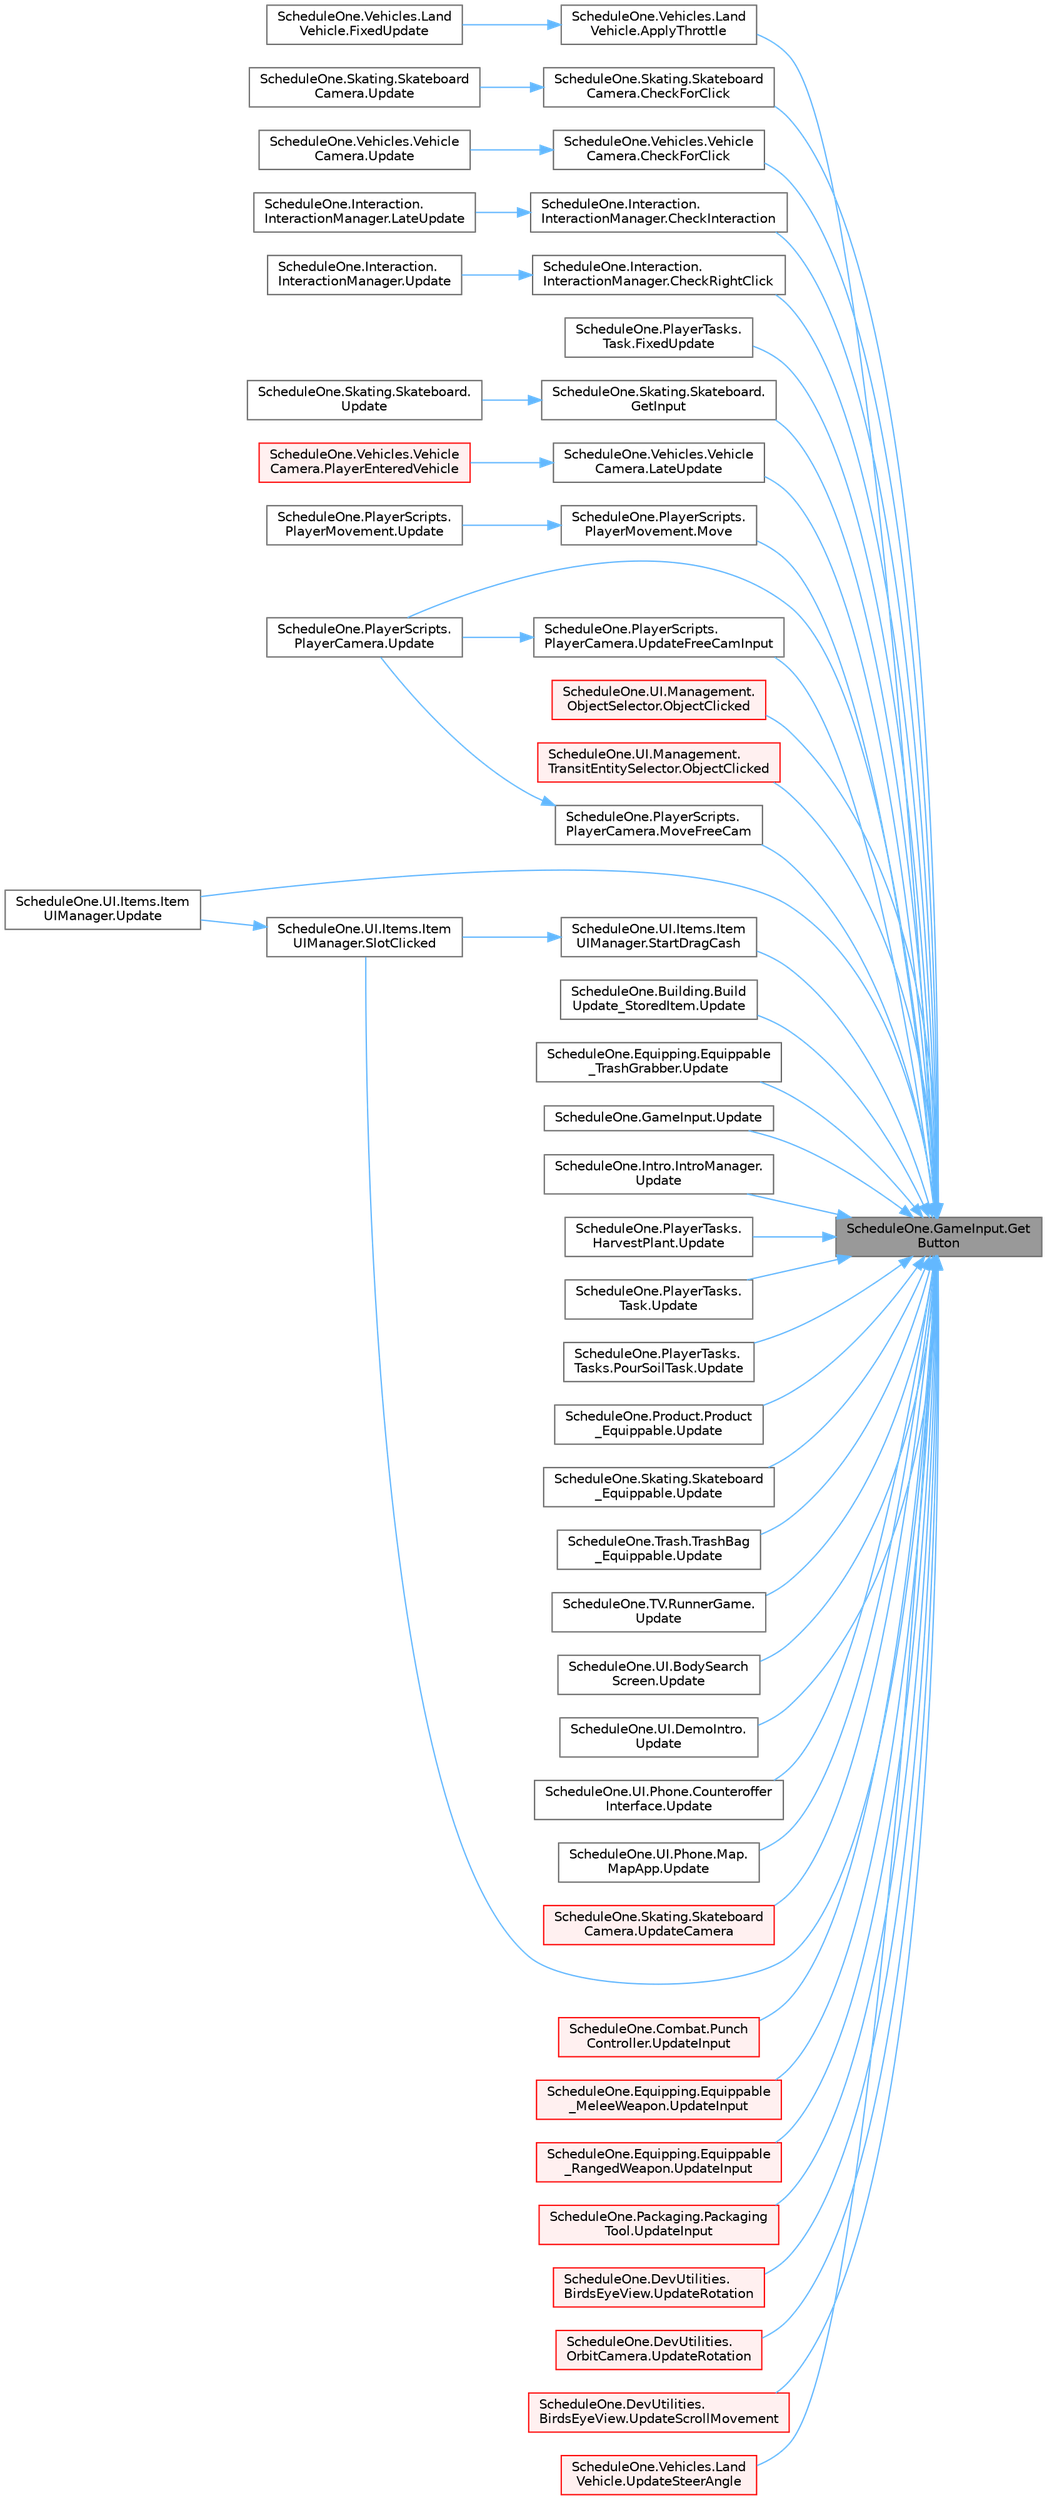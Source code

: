 digraph "ScheduleOne.GameInput.GetButton"
{
 // LATEX_PDF_SIZE
  bgcolor="transparent";
  edge [fontname=Helvetica,fontsize=10,labelfontname=Helvetica,labelfontsize=10];
  node [fontname=Helvetica,fontsize=10,shape=box,height=0.2,width=0.4];
  rankdir="RL";
  Node1 [id="Node000001",label="ScheduleOne.GameInput.Get\lButton",height=0.2,width=0.4,color="gray40", fillcolor="grey60", style="filled", fontcolor="black",tooltip=" "];
  Node1 -> Node2 [id="edge1_Node000001_Node000002",dir="back",color="steelblue1",style="solid",tooltip=" "];
  Node2 [id="Node000002",label="ScheduleOne.Vehicles.Land\lVehicle.ApplyThrottle",height=0.2,width=0.4,color="grey40", fillcolor="white", style="filled",URL="$class_schedule_one_1_1_vehicles_1_1_land_vehicle.html#a6adf190235bbbfd4086e4b3970954958",tooltip=" "];
  Node2 -> Node3 [id="edge2_Node000002_Node000003",dir="back",color="steelblue1",style="solid",tooltip=" "];
  Node3 [id="Node000003",label="ScheduleOne.Vehicles.Land\lVehicle.FixedUpdate",height=0.2,width=0.4,color="grey40", fillcolor="white", style="filled",URL="$class_schedule_one_1_1_vehicles_1_1_land_vehicle.html#a7b41d59012ef8e52fbf758c9a906c514",tooltip=" "];
  Node1 -> Node4 [id="edge3_Node000001_Node000004",dir="back",color="steelblue1",style="solid",tooltip=" "];
  Node4 [id="Node000004",label="ScheduleOne.Skating.Skateboard\lCamera.CheckForClick",height=0.2,width=0.4,color="grey40", fillcolor="white", style="filled",URL="$class_schedule_one_1_1_skating_1_1_skateboard_camera.html#a9f503bdfc9da6162ecef464e520d0b91",tooltip=" "];
  Node4 -> Node5 [id="edge4_Node000004_Node000005",dir="back",color="steelblue1",style="solid",tooltip=" "];
  Node5 [id="Node000005",label="ScheduleOne.Skating.Skateboard\lCamera.Update",height=0.2,width=0.4,color="grey40", fillcolor="white", style="filled",URL="$class_schedule_one_1_1_skating_1_1_skateboard_camera.html#ad782bc394a68c7363c5d45f4691d246f",tooltip=" "];
  Node1 -> Node6 [id="edge5_Node000001_Node000006",dir="back",color="steelblue1",style="solid",tooltip=" "];
  Node6 [id="Node000006",label="ScheduleOne.Vehicles.Vehicle\lCamera.CheckForClick",height=0.2,width=0.4,color="grey40", fillcolor="white", style="filled",URL="$class_schedule_one_1_1_vehicles_1_1_vehicle_camera.html#a053bd548bdae4533e0d10c7192626880",tooltip=" "];
  Node6 -> Node7 [id="edge6_Node000006_Node000007",dir="back",color="steelblue1",style="solid",tooltip=" "];
  Node7 [id="Node000007",label="ScheduleOne.Vehicles.Vehicle\lCamera.Update",height=0.2,width=0.4,color="grey40", fillcolor="white", style="filled",URL="$class_schedule_one_1_1_vehicles_1_1_vehicle_camera.html#a43cef09e2b36c1d7b6404a89e6cdf90a",tooltip=" "];
  Node1 -> Node8 [id="edge7_Node000001_Node000008",dir="back",color="steelblue1",style="solid",tooltip=" "];
  Node8 [id="Node000008",label="ScheduleOne.Interaction.\lInteractionManager.CheckInteraction",height=0.2,width=0.4,color="grey40", fillcolor="white", style="filled",URL="$class_schedule_one_1_1_interaction_1_1_interaction_manager.html#a1d5d0dd2b9c229d95368c8b4cea25ae0",tooltip=" "];
  Node8 -> Node9 [id="edge8_Node000008_Node000009",dir="back",color="steelblue1",style="solid",tooltip=" "];
  Node9 [id="Node000009",label="ScheduleOne.Interaction.\lInteractionManager.LateUpdate",height=0.2,width=0.4,color="grey40", fillcolor="white", style="filled",URL="$class_schedule_one_1_1_interaction_1_1_interaction_manager.html#a6980a6b24eb9a50538d8b702eec58b21",tooltip=" "];
  Node1 -> Node10 [id="edge9_Node000001_Node000010",dir="back",color="steelblue1",style="solid",tooltip=" "];
  Node10 [id="Node000010",label="ScheduleOne.Interaction.\lInteractionManager.CheckRightClick",height=0.2,width=0.4,color="grey40", fillcolor="white", style="filled",URL="$class_schedule_one_1_1_interaction_1_1_interaction_manager.html#a2537af042d5aa53f380dabbae2646680",tooltip=" "];
  Node10 -> Node11 [id="edge10_Node000010_Node000011",dir="back",color="steelblue1",style="solid",tooltip=" "];
  Node11 [id="Node000011",label="ScheduleOne.Interaction.\lInteractionManager.Update",height=0.2,width=0.4,color="grey40", fillcolor="white", style="filled",URL="$class_schedule_one_1_1_interaction_1_1_interaction_manager.html#abd38e7f1dfa0b39539131d4f3f1ac6e9",tooltip=" "];
  Node1 -> Node12 [id="edge11_Node000001_Node000012",dir="back",color="steelblue1",style="solid",tooltip=" "];
  Node12 [id="Node000012",label="ScheduleOne.PlayerTasks.\lTask.FixedUpdate",height=0.2,width=0.4,color="grey40", fillcolor="white", style="filled",URL="$class_schedule_one_1_1_player_tasks_1_1_task.html#a163835d77fe470adf2957a83ce6ea636",tooltip=" "];
  Node1 -> Node13 [id="edge12_Node000001_Node000013",dir="back",color="steelblue1",style="solid",tooltip=" "];
  Node13 [id="Node000013",label="ScheduleOne.Skating.Skateboard.\lGetInput",height=0.2,width=0.4,color="grey40", fillcolor="white", style="filled",URL="$class_schedule_one_1_1_skating_1_1_skateboard.html#a95c02fb966c7bc8d81682bef438d5569",tooltip=" "];
  Node13 -> Node14 [id="edge13_Node000013_Node000014",dir="back",color="steelblue1",style="solid",tooltip=" "];
  Node14 [id="Node000014",label="ScheduleOne.Skating.Skateboard.\lUpdate",height=0.2,width=0.4,color="grey40", fillcolor="white", style="filled",URL="$class_schedule_one_1_1_skating_1_1_skateboard.html#ac87e95822c71f6b2cd3819fee1825273",tooltip=" "];
  Node1 -> Node15 [id="edge14_Node000001_Node000015",dir="back",color="steelblue1",style="solid",tooltip=" "];
  Node15 [id="Node000015",label="ScheduleOne.Vehicles.Vehicle\lCamera.LateUpdate",height=0.2,width=0.4,color="grey40", fillcolor="white", style="filled",URL="$class_schedule_one_1_1_vehicles_1_1_vehicle_camera.html#a14373f413c741219c6de57c481b37d83",tooltip=" "];
  Node15 -> Node16 [id="edge15_Node000015_Node000016",dir="back",color="steelblue1",style="solid",tooltip=" "];
  Node16 [id="Node000016",label="ScheduleOne.Vehicles.Vehicle\lCamera.PlayerEnteredVehicle",height=0.2,width=0.4,color="red", fillcolor="#FFF0F0", style="filled",URL="$class_schedule_one_1_1_vehicles_1_1_vehicle_camera.html#a820fc02d3b5a2c4704b58a01246e245b",tooltip=" "];
  Node1 -> Node19 [id="edge16_Node000001_Node000019",dir="back",color="steelblue1",style="solid",tooltip=" "];
  Node19 [id="Node000019",label="ScheduleOne.PlayerScripts.\lPlayerMovement.Move",height=0.2,width=0.4,color="grey40", fillcolor="white", style="filled",URL="$class_schedule_one_1_1_player_scripts_1_1_player_movement.html#a0168a036f776781d9028555d30ccd811",tooltip=" "];
  Node19 -> Node20 [id="edge17_Node000019_Node000020",dir="back",color="steelblue1",style="solid",tooltip=" "];
  Node20 [id="Node000020",label="ScheduleOne.PlayerScripts.\lPlayerMovement.Update",height=0.2,width=0.4,color="grey40", fillcolor="white", style="filled",URL="$class_schedule_one_1_1_player_scripts_1_1_player_movement.html#a04f1cd8605cc3811055c2fffab93eda0",tooltip=" "];
  Node1 -> Node21 [id="edge18_Node000001_Node000021",dir="back",color="steelblue1",style="solid",tooltip=" "];
  Node21 [id="Node000021",label="ScheduleOne.PlayerScripts.\lPlayerCamera.MoveFreeCam",height=0.2,width=0.4,color="grey40", fillcolor="white", style="filled",URL="$class_schedule_one_1_1_player_scripts_1_1_player_camera.html#a4906e1aaa441f5b4e269bd30e53e8e14",tooltip=" "];
  Node21 -> Node22 [id="edge19_Node000021_Node000022",dir="back",color="steelblue1",style="solid",tooltip=" "];
  Node22 [id="Node000022",label="ScheduleOne.PlayerScripts.\lPlayerCamera.Update",height=0.2,width=0.4,color="grey40", fillcolor="white", style="filled",URL="$class_schedule_one_1_1_player_scripts_1_1_player_camera.html#a73dc5058d93bc0cc24324ce636ab7734",tooltip=" "];
  Node1 -> Node23 [id="edge20_Node000001_Node000023",dir="back",color="steelblue1",style="solid",tooltip=" "];
  Node23 [id="Node000023",label="ScheduleOne.UI.Management.\lObjectSelector.ObjectClicked",height=0.2,width=0.4,color="red", fillcolor="#FFF0F0", style="filled",URL="$class_schedule_one_1_1_u_i_1_1_management_1_1_object_selector.html#a8eb97647820646f8f8022bffc28e303a",tooltip=" "];
  Node1 -> Node25 [id="edge21_Node000001_Node000025",dir="back",color="steelblue1",style="solid",tooltip=" "];
  Node25 [id="Node000025",label="ScheduleOne.UI.Management.\lTransitEntitySelector.ObjectClicked",height=0.2,width=0.4,color="red", fillcolor="#FFF0F0", style="filled",URL="$class_schedule_one_1_1_u_i_1_1_management_1_1_transit_entity_selector.html#a19664f72a48d794a3fbea8b4d2d47d9a",tooltip=" "];
  Node1 -> Node27 [id="edge22_Node000001_Node000027",dir="back",color="steelblue1",style="solid",tooltip=" "];
  Node27 [id="Node000027",label="ScheduleOne.UI.Items.Item\lUIManager.SlotClicked",height=0.2,width=0.4,color="grey40", fillcolor="white", style="filled",URL="$class_schedule_one_1_1_u_i_1_1_items_1_1_item_u_i_manager.html#adc08ecdace7a4c44eae24895b22571e3",tooltip=" "];
  Node27 -> Node28 [id="edge23_Node000027_Node000028",dir="back",color="steelblue1",style="solid",tooltip=" "];
  Node28 [id="Node000028",label="ScheduleOne.UI.Items.Item\lUIManager.Update",height=0.2,width=0.4,color="grey40", fillcolor="white", style="filled",URL="$class_schedule_one_1_1_u_i_1_1_items_1_1_item_u_i_manager.html#a6eff3739649a1b44d6f83e8a22be4539",tooltip=" "];
  Node1 -> Node29 [id="edge24_Node000001_Node000029",dir="back",color="steelblue1",style="solid",tooltip=" "];
  Node29 [id="Node000029",label="ScheduleOne.UI.Items.Item\lUIManager.StartDragCash",height=0.2,width=0.4,color="grey40", fillcolor="white", style="filled",URL="$class_schedule_one_1_1_u_i_1_1_items_1_1_item_u_i_manager.html#a2c0977f76ac049ba4532dbcc32a730d8",tooltip=" "];
  Node29 -> Node27 [id="edge25_Node000029_Node000027",dir="back",color="steelblue1",style="solid",tooltip=" "];
  Node1 -> Node30 [id="edge26_Node000001_Node000030",dir="back",color="steelblue1",style="solid",tooltip=" "];
  Node30 [id="Node000030",label="ScheduleOne.Building.Build\lUpdate_StoredItem.Update",height=0.2,width=0.4,color="grey40", fillcolor="white", style="filled",URL="$class_schedule_one_1_1_building_1_1_build_update___stored_item.html#a299fc92333c64a140a35b7fc685326e8",tooltip=" "];
  Node1 -> Node31 [id="edge27_Node000001_Node000031",dir="back",color="steelblue1",style="solid",tooltip=" "];
  Node31 [id="Node000031",label="ScheduleOne.Equipping.Equippable\l_TrashGrabber.Update",height=0.2,width=0.4,color="grey40", fillcolor="white", style="filled",URL="$class_schedule_one_1_1_equipping_1_1_equippable___trash_grabber.html#aea117cdeda8b13cfcb1aa7c215cbf55b",tooltip=" "];
  Node1 -> Node32 [id="edge28_Node000001_Node000032",dir="back",color="steelblue1",style="solid",tooltip=" "];
  Node32 [id="Node000032",label="ScheduleOne.GameInput.Update",height=0.2,width=0.4,color="grey40", fillcolor="white", style="filled",URL="$class_schedule_one_1_1_game_input.html#a0e0dc04641377287663fcf574eaad3be",tooltip=" "];
  Node1 -> Node33 [id="edge29_Node000001_Node000033",dir="back",color="steelblue1",style="solid",tooltip=" "];
  Node33 [id="Node000033",label="ScheduleOne.Intro.IntroManager.\lUpdate",height=0.2,width=0.4,color="grey40", fillcolor="white", style="filled",URL="$class_schedule_one_1_1_intro_1_1_intro_manager.html#a87de8b69c0d919023190c27e84d7f60b",tooltip=" "];
  Node1 -> Node22 [id="edge30_Node000001_Node000022",dir="back",color="steelblue1",style="solid",tooltip=" "];
  Node1 -> Node34 [id="edge31_Node000001_Node000034",dir="back",color="steelblue1",style="solid",tooltip=" "];
  Node34 [id="Node000034",label="ScheduleOne.PlayerTasks.\lHarvestPlant.Update",height=0.2,width=0.4,color="grey40", fillcolor="white", style="filled",URL="$class_schedule_one_1_1_player_tasks_1_1_harvest_plant.html#a8d4821ba25c9980a42965864abeee287",tooltip=" "];
  Node1 -> Node35 [id="edge32_Node000001_Node000035",dir="back",color="steelblue1",style="solid",tooltip=" "];
  Node35 [id="Node000035",label="ScheduleOne.PlayerTasks.\lTask.Update",height=0.2,width=0.4,color="grey40", fillcolor="white", style="filled",URL="$class_schedule_one_1_1_player_tasks_1_1_task.html#aec6cc67f0daee0f5bf3c49e8157e10d2",tooltip=" "];
  Node1 -> Node36 [id="edge33_Node000001_Node000036",dir="back",color="steelblue1",style="solid",tooltip=" "];
  Node36 [id="Node000036",label="ScheduleOne.PlayerTasks.\lTasks.PourSoilTask.Update",height=0.2,width=0.4,color="grey40", fillcolor="white", style="filled",URL="$class_schedule_one_1_1_player_tasks_1_1_tasks_1_1_pour_soil_task.html#a520652042a3c91178945f95e67961ebd",tooltip=" "];
  Node1 -> Node37 [id="edge34_Node000001_Node000037",dir="back",color="steelblue1",style="solid",tooltip=" "];
  Node37 [id="Node000037",label="ScheduleOne.Product.Product\l_Equippable.Update",height=0.2,width=0.4,color="grey40", fillcolor="white", style="filled",URL="$class_schedule_one_1_1_product_1_1_product___equippable.html#a08ebf1f858985068f0201a91c80bdff9",tooltip=" "];
  Node1 -> Node38 [id="edge35_Node000001_Node000038",dir="back",color="steelblue1",style="solid",tooltip=" "];
  Node38 [id="Node000038",label="ScheduleOne.Skating.Skateboard\l_Equippable.Update",height=0.2,width=0.4,color="grey40", fillcolor="white", style="filled",URL="$class_schedule_one_1_1_skating_1_1_skateboard___equippable.html#a8482fe8d94a7085116926f7666958d76",tooltip=" "];
  Node1 -> Node39 [id="edge36_Node000001_Node000039",dir="back",color="steelblue1",style="solid",tooltip=" "];
  Node39 [id="Node000039",label="ScheduleOne.Trash.TrashBag\l_Equippable.Update",height=0.2,width=0.4,color="grey40", fillcolor="white", style="filled",URL="$class_schedule_one_1_1_trash_1_1_trash_bag___equippable.html#a4c8a1ea13f4ebef9b649ccc0a7f91660",tooltip=" "];
  Node1 -> Node40 [id="edge37_Node000001_Node000040",dir="back",color="steelblue1",style="solid",tooltip=" "];
  Node40 [id="Node000040",label="ScheduleOne.TV.RunnerGame.\lUpdate",height=0.2,width=0.4,color="grey40", fillcolor="white", style="filled",URL="$class_schedule_one_1_1_t_v_1_1_runner_game.html#a504dba0e7171120b635f83d4f6b09602",tooltip=" "];
  Node1 -> Node41 [id="edge38_Node000001_Node000041",dir="back",color="steelblue1",style="solid",tooltip=" "];
  Node41 [id="Node000041",label="ScheduleOne.UI.BodySearch\lScreen.Update",height=0.2,width=0.4,color="grey40", fillcolor="white", style="filled",URL="$class_schedule_one_1_1_u_i_1_1_body_search_screen.html#aceb025438931f1697ba1fa15e6555a63",tooltip=" "];
  Node1 -> Node42 [id="edge39_Node000001_Node000042",dir="back",color="steelblue1",style="solid",tooltip=" "];
  Node42 [id="Node000042",label="ScheduleOne.UI.DemoIntro.\lUpdate",height=0.2,width=0.4,color="grey40", fillcolor="white", style="filled",URL="$class_schedule_one_1_1_u_i_1_1_demo_intro.html#a417bb315cb4d3c498b14fec673901bef",tooltip=" "];
  Node1 -> Node28 [id="edge40_Node000001_Node000028",dir="back",color="steelblue1",style="solid",tooltip=" "];
  Node1 -> Node43 [id="edge41_Node000001_Node000043",dir="back",color="steelblue1",style="solid",tooltip=" "];
  Node43 [id="Node000043",label="ScheduleOne.UI.Phone.Counteroffer\lInterface.Update",height=0.2,width=0.4,color="grey40", fillcolor="white", style="filled",URL="$class_schedule_one_1_1_u_i_1_1_phone_1_1_counteroffer_interface.html#a88e5e931d9a35b05f9a299b8f7714890",tooltip=" "];
  Node1 -> Node44 [id="edge42_Node000001_Node000044",dir="back",color="steelblue1",style="solid",tooltip=" "];
  Node44 [id="Node000044",label="ScheduleOne.UI.Phone.Map.\lMapApp.Update",height=0.2,width=0.4,color="grey40", fillcolor="white", style="filled",URL="$class_schedule_one_1_1_u_i_1_1_phone_1_1_map_1_1_map_app.html#a359d4212fab87fb33bc168d46c69b792",tooltip=" "];
  Node1 -> Node45 [id="edge43_Node000001_Node000045",dir="back",color="steelblue1",style="solid",tooltip=" "];
  Node45 [id="Node000045",label="ScheduleOne.Skating.Skateboard\lCamera.UpdateCamera",height=0.2,width=0.4,color="red", fillcolor="#FFF0F0", style="filled",URL="$class_schedule_one_1_1_skating_1_1_skateboard_camera.html#a519bb3e89ae079f4e93404f82a7e60a4",tooltip=" "];
  Node1 -> Node47 [id="edge44_Node000001_Node000047",dir="back",color="steelblue1",style="solid",tooltip=" "];
  Node47 [id="Node000047",label="ScheduleOne.PlayerScripts.\lPlayerCamera.UpdateFreeCamInput",height=0.2,width=0.4,color="grey40", fillcolor="white", style="filled",URL="$class_schedule_one_1_1_player_scripts_1_1_player_camera.html#a90c4353e521627da1efe78af43f1f891",tooltip=" "];
  Node47 -> Node22 [id="edge45_Node000047_Node000022",dir="back",color="steelblue1",style="solid",tooltip=" "];
  Node1 -> Node48 [id="edge46_Node000001_Node000048",dir="back",color="steelblue1",style="solid",tooltip=" "];
  Node48 [id="Node000048",label="ScheduleOne.Combat.Punch\lController.UpdateInput",height=0.2,width=0.4,color="red", fillcolor="#FFF0F0", style="filled",URL="$class_schedule_one_1_1_combat_1_1_punch_controller.html#ac30c11e2b1d7be52f5c5c25364e290ff",tooltip=" "];
  Node1 -> Node50 [id="edge47_Node000001_Node000050",dir="back",color="steelblue1",style="solid",tooltip=" "];
  Node50 [id="Node000050",label="ScheduleOne.Equipping.Equippable\l_MeleeWeapon.UpdateInput",height=0.2,width=0.4,color="red", fillcolor="#FFF0F0", style="filled",URL="$class_schedule_one_1_1_equipping_1_1_equippable___melee_weapon.html#a9cac1635992c2438728dbb4803ade9fd",tooltip=" "];
  Node1 -> Node52 [id="edge48_Node000001_Node000052",dir="back",color="steelblue1",style="solid",tooltip=" "];
  Node52 [id="Node000052",label="ScheduleOne.Equipping.Equippable\l_RangedWeapon.UpdateInput",height=0.2,width=0.4,color="red", fillcolor="#FFF0F0", style="filled",URL="$class_schedule_one_1_1_equipping_1_1_equippable___ranged_weapon.html#a1be27d023f937f493849e575edbc37e2",tooltip=" "];
  Node1 -> Node54 [id="edge49_Node000001_Node000054",dir="back",color="steelblue1",style="solid",tooltip=" "];
  Node54 [id="Node000054",label="ScheduleOne.Packaging.Packaging\lTool.UpdateInput",height=0.2,width=0.4,color="red", fillcolor="#FFF0F0", style="filled",URL="$class_schedule_one_1_1_packaging_1_1_packaging_tool.html#aebbe79b0a269bb4915aaf08cc341b8b3",tooltip=" "];
  Node1 -> Node56 [id="edge50_Node000001_Node000056",dir="back",color="steelblue1",style="solid",tooltip=" "];
  Node56 [id="Node000056",label="ScheduleOne.DevUtilities.\lBirdsEyeView.UpdateRotation",height=0.2,width=0.4,color="red", fillcolor="#FFF0F0", style="filled",URL="$class_schedule_one_1_1_dev_utilities_1_1_birds_eye_view.html#a122a3cfd948ffe437802d5c965b77b3d",tooltip=" "];
  Node1 -> Node58 [id="edge51_Node000001_Node000058",dir="back",color="steelblue1",style="solid",tooltip=" "];
  Node58 [id="Node000058",label="ScheduleOne.DevUtilities.\lOrbitCamera.UpdateRotation",height=0.2,width=0.4,color="red", fillcolor="#FFF0F0", style="filled",URL="$class_schedule_one_1_1_dev_utilities_1_1_orbit_camera.html#ae76f9fc64c5d2b5c2bacd532ad0dd026",tooltip=" "];
  Node1 -> Node60 [id="edge52_Node000001_Node000060",dir="back",color="steelblue1",style="solid",tooltip=" "];
  Node60 [id="Node000060",label="ScheduleOne.DevUtilities.\lBirdsEyeView.UpdateScrollMovement",height=0.2,width=0.4,color="red", fillcolor="#FFF0F0", style="filled",URL="$class_schedule_one_1_1_dev_utilities_1_1_birds_eye_view.html#a5359b5ab2cb8274f420149fad999cbca",tooltip=" "];
  Node1 -> Node61 [id="edge53_Node000001_Node000061",dir="back",color="steelblue1",style="solid",tooltip=" "];
  Node61 [id="Node000061",label="ScheduleOne.Vehicles.Land\lVehicle.UpdateSteerAngle",height=0.2,width=0.4,color="red", fillcolor="#FFF0F0", style="filled",URL="$class_schedule_one_1_1_vehicles_1_1_land_vehicle.html#a233ac13a5f1f140c8169a28e639aa434",tooltip=" "];
}

